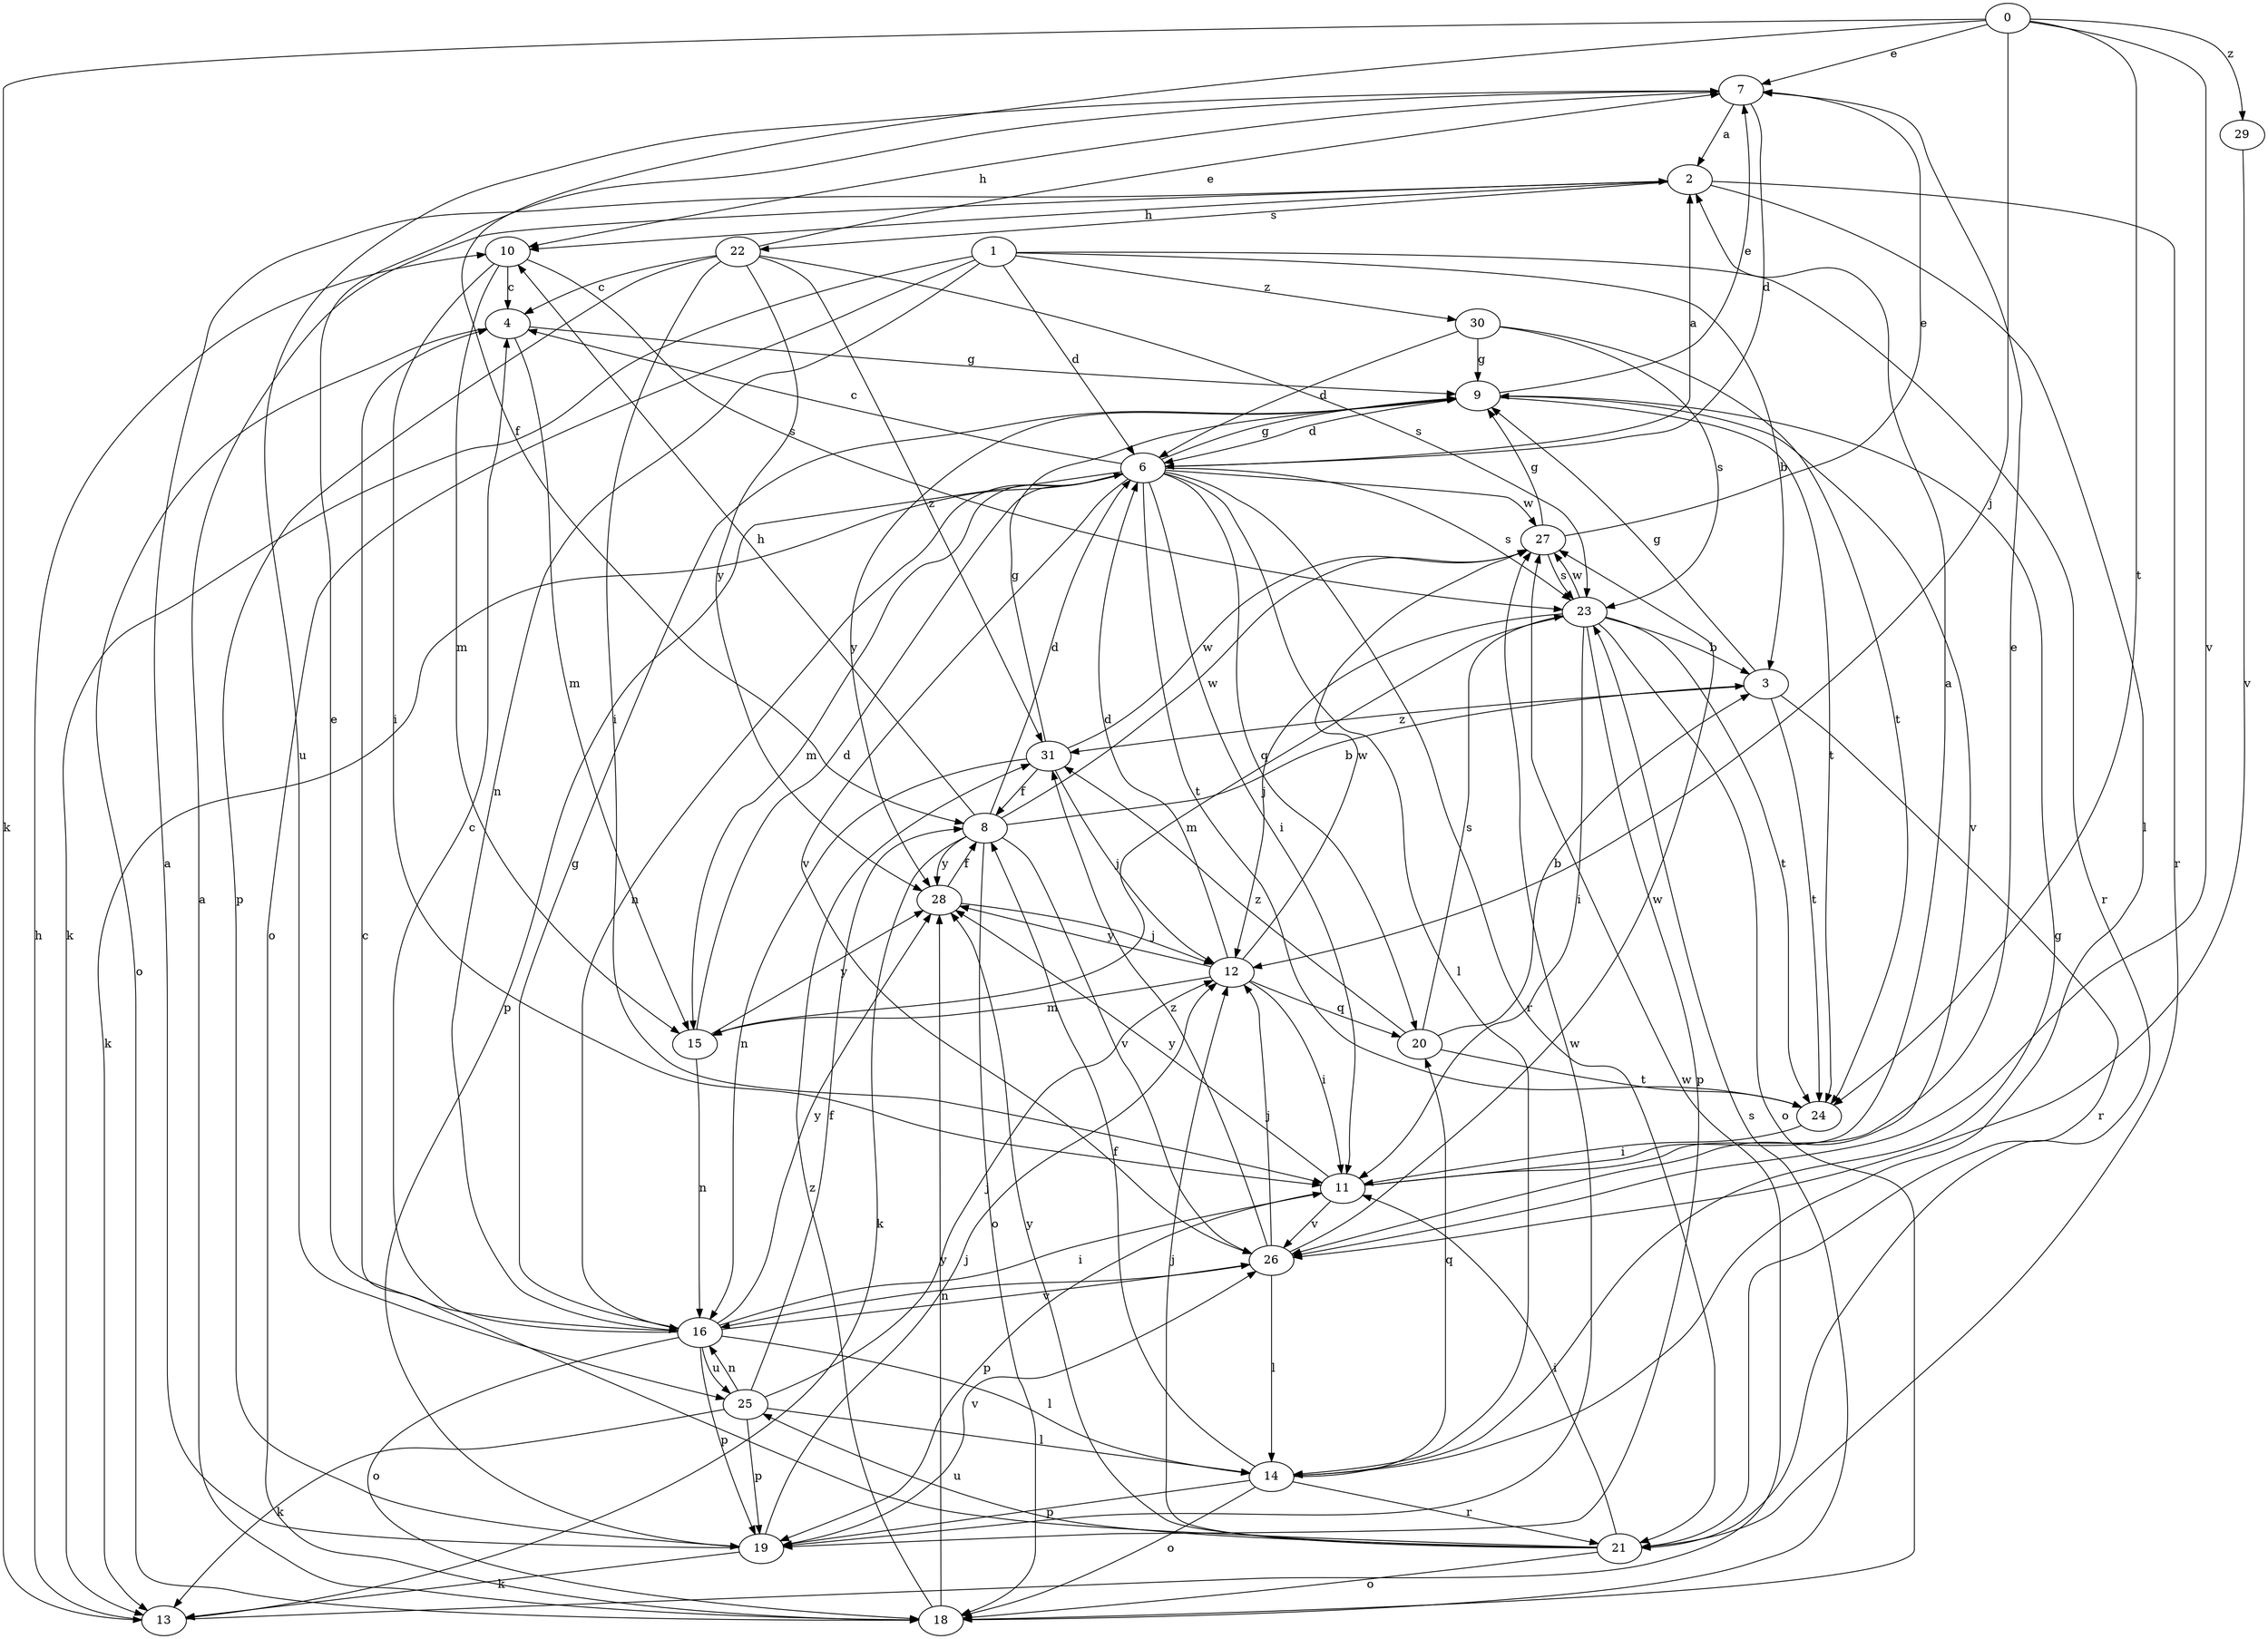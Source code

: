 strict digraph  {
0;
1;
2;
3;
4;
6;
7;
8;
9;
10;
11;
12;
13;
14;
15;
16;
18;
19;
20;
21;
22;
23;
24;
25;
26;
27;
28;
29;
30;
31;
0 -> 7  [label=e];
0 -> 8  [label=f];
0 -> 12  [label=j];
0 -> 13  [label=k];
0 -> 24  [label=t];
0 -> 26  [label=v];
0 -> 29  [label=z];
1 -> 3  [label=b];
1 -> 6  [label=d];
1 -> 13  [label=k];
1 -> 16  [label=n];
1 -> 18  [label=o];
1 -> 21  [label=r];
1 -> 30  [label=z];
2 -> 10  [label=h];
2 -> 14  [label=l];
2 -> 21  [label=r];
2 -> 22  [label=s];
3 -> 9  [label=g];
3 -> 21  [label=r];
3 -> 24  [label=t];
3 -> 31  [label=z];
4 -> 9  [label=g];
4 -> 15  [label=m];
4 -> 18  [label=o];
6 -> 2  [label=a];
6 -> 4  [label=c];
6 -> 9  [label=g];
6 -> 11  [label=i];
6 -> 13  [label=k];
6 -> 14  [label=l];
6 -> 15  [label=m];
6 -> 16  [label=n];
6 -> 19  [label=p];
6 -> 20  [label=q];
6 -> 21  [label=r];
6 -> 23  [label=s];
6 -> 24  [label=t];
6 -> 26  [label=v];
6 -> 27  [label=w];
7 -> 2  [label=a];
7 -> 6  [label=d];
7 -> 10  [label=h];
7 -> 25  [label=u];
8 -> 3  [label=b];
8 -> 6  [label=d];
8 -> 10  [label=h];
8 -> 13  [label=k];
8 -> 18  [label=o];
8 -> 26  [label=v];
8 -> 27  [label=w];
8 -> 28  [label=y];
9 -> 6  [label=d];
9 -> 7  [label=e];
9 -> 24  [label=t];
9 -> 26  [label=v];
9 -> 28  [label=y];
10 -> 4  [label=c];
10 -> 11  [label=i];
10 -> 15  [label=m];
10 -> 23  [label=s];
11 -> 2  [label=a];
11 -> 7  [label=e];
11 -> 19  [label=p];
11 -> 26  [label=v];
11 -> 28  [label=y];
12 -> 6  [label=d];
12 -> 11  [label=i];
12 -> 15  [label=m];
12 -> 20  [label=q];
12 -> 27  [label=w];
12 -> 28  [label=y];
13 -> 10  [label=h];
13 -> 27  [label=w];
14 -> 8  [label=f];
14 -> 9  [label=g];
14 -> 18  [label=o];
14 -> 19  [label=p];
14 -> 20  [label=q];
14 -> 21  [label=r];
15 -> 6  [label=d];
15 -> 16  [label=n];
15 -> 28  [label=y];
16 -> 4  [label=c];
16 -> 7  [label=e];
16 -> 9  [label=g];
16 -> 11  [label=i];
16 -> 14  [label=l];
16 -> 18  [label=o];
16 -> 19  [label=p];
16 -> 25  [label=u];
16 -> 26  [label=v];
16 -> 28  [label=y];
18 -> 2  [label=a];
18 -> 23  [label=s];
18 -> 28  [label=y];
18 -> 31  [label=z];
19 -> 2  [label=a];
19 -> 12  [label=j];
19 -> 13  [label=k];
19 -> 26  [label=v];
19 -> 27  [label=w];
20 -> 3  [label=b];
20 -> 23  [label=s];
20 -> 24  [label=t];
20 -> 31  [label=z];
21 -> 4  [label=c];
21 -> 11  [label=i];
21 -> 12  [label=j];
21 -> 18  [label=o];
21 -> 25  [label=u];
21 -> 28  [label=y];
22 -> 4  [label=c];
22 -> 7  [label=e];
22 -> 11  [label=i];
22 -> 19  [label=p];
22 -> 23  [label=s];
22 -> 28  [label=y];
22 -> 31  [label=z];
23 -> 3  [label=b];
23 -> 11  [label=i];
23 -> 12  [label=j];
23 -> 15  [label=m];
23 -> 18  [label=o];
23 -> 19  [label=p];
23 -> 24  [label=t];
23 -> 27  [label=w];
24 -> 11  [label=i];
25 -> 8  [label=f];
25 -> 12  [label=j];
25 -> 13  [label=k];
25 -> 14  [label=l];
25 -> 16  [label=n];
25 -> 19  [label=p];
26 -> 12  [label=j];
26 -> 14  [label=l];
26 -> 16  [label=n];
26 -> 27  [label=w];
26 -> 31  [label=z];
27 -> 7  [label=e];
27 -> 9  [label=g];
27 -> 23  [label=s];
28 -> 8  [label=f];
28 -> 12  [label=j];
29 -> 26  [label=v];
30 -> 6  [label=d];
30 -> 9  [label=g];
30 -> 23  [label=s];
30 -> 24  [label=t];
31 -> 8  [label=f];
31 -> 9  [label=g];
31 -> 12  [label=j];
31 -> 16  [label=n];
31 -> 27  [label=w];
}
